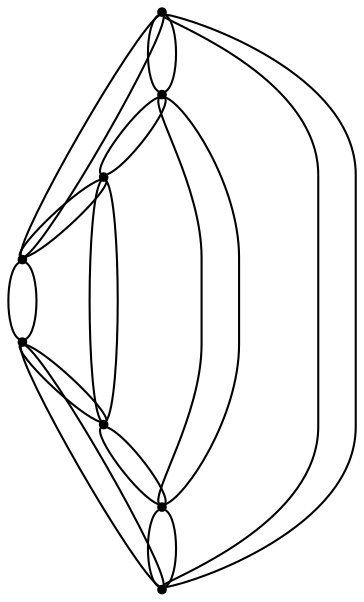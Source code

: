 graph {
  node [shape=point,comment="{\"directed\":false,\"doi\":\"10.1007/978-3-030-04414-5_39\",\"figure\":\"4 (2)\"}"]

  v0 [pos="1196.780186265791,891.8443286423555"]
  v1 [pos="1135.0964324431927,1015.1457192966768"]
  v2 [pos="1146.5909927683542,968.0743023157905"]
  v3 [pos="1029.8692537307056,979.9156241287052"]
  v4 [pos="1181.2412436039983,1176.7945255029038"]
  v5 [pos="1020.0510430671052,899.1204077516081"]
  v6 [pos="1040.7845394677438,944.2811115806378"]
  v7 [pos="954.2114205145474,1004.6358272499787"]

  v0 -- v5 [id="-1",pos="1196.780186265791,891.8443286423555 1147.9937696526517,862.6172200512856 1085.2093962484282,859.9097961842476 1032.4686051722563,890.3607654513153 1028.0281374430983,892.9243089905578 1023.7556085041862,895.6670458616429 1020.0510430671052,899.1204077516081"]
  v0 -- v4 [id="-2",pos="1196.780186265791,891.8443286423555 1219.2486700524712,905.6324806436614 1238.785417053045,924.9828577559517 1252.895438762166,949.4193742875598 1297.4524789272637,1026.601604639552 1271.0149583851835,1125.2869487242665 1193.8276488552417,1169.8476395975435 1189.631842827491,1172.2700697348373 1185.3724396608666,1174.482642091862 1181.2412436039983,1176.7945255029038"]
  v1 -- v4 [id="-3",pos="1135.0964324431927,1015.1457192966768 1129.2318509620225,1059.2489566753432 1137.4137170696395,1105.5416213794997 1161.380895663874,1147.0526158158584 1167.452785708502,1157.5683511202083 1174.2968232030814,1167.3603272194791 1181.2412436039983,1176.7945255029038"]
  v2 -- v1 [id="-4",pos="1146.5909927683542,968.0743023157905 1140.9988700767863,983.2738905332274 1137.0622714837575,999.055176619236 1135.0964324431927,1015.1457192966768"]
  v0 -- v2 [id="-5",pos="1196.780186265791,891.8443286423555 1174.1952606051352,913.4927022980448 1157.3598111940664,939.7101955116473 1146.5909927683542,968.0743023157905"]
  v0 -- v4 [id="-6",pos="1196.780186265791,891.8443286423555 1208.852331878612,879.7474738405945 1222.763573358351,869.1361120904944 1238.2430140257088,860.1979691858337 1338.684099200432,802.2144365516774 1467.1086665283071,836.6278120922982 1525.0929097976589,937.0634059234178 1583.0896163968796,1037.4989997545372 1548.675819092445,1165.9262535262967 1448.2348610945571,1223.9139193569476 1358.31760101791,1275.8302023089598 1245.9598146305655,1253.6815253210327 1181.2412436039983,1176.7945255029038"]
  v7 -- v5 [id="-7",pos="954.2114205145474,1004.6358272499787 940.9492051594194,999.0334907596105 929.0821843750642,989.5037873732733 921.3467642420691,976.1024642179808 903.7397672656966,945.6063415521121 914.1872807050445,906.6131299448209 944.6837771256173,889.0063487538246 969.8920532957276,874.452687534379 1000.9060593350475,879.0672974650815 1020.0510430671052,899.1204077516081"]
  v7 -- v3 [id="-8",pos="954.2114205145474,1004.6358272499787 956.9793777645639,1003.0629211871579 959.731922368274,1001.3538533467351 962.5574003373971,999.7226011952829 983.8470473455573,987.4313173220571 1006.892425203696,980.9346652033898 1029.8692537307056,979.9156241287052"]
  v4 -- v7 [id="-9",pos="1181.2412436039983,1176.7945255029038 1106.0816738327724,1211.3791217894454 1015.5396560282769,1183.7668246403116 973.4050121009002,1110.7847703895277 954.1125698585379,1077.3711663595514 948.1296245786937,1039.9254551558333 954.2114205145474,1004.6358272499787"]
  v3 -- v7 [id="-10",pos="1029.8692537307056,979.9156241287052 1024.2982205104486,987.5690888500974 1017.1967286340443,994.3852577907646 1008.4439471397228,999.4392546786622 991.348910175062,1009.3088662936455 971.5825273063992,1010.3631684414402 954.2114205145474,1004.6358272499787"]
  v6 -- v5 [id="-11",pos="1040.7845394677438,944.2811115806378 1040.3533191910947,933.4250529565991 1037.5990148028366,922.4202019899899 1031.7810236116889,912.343139214506 1028.7278662216777,907.054931213509 1025.0316193123408,902.3695790260213 1020.0510430671052,899.1204077516081"]
  v6 -- v2 [id="-12",pos="1040.7845394677438,944.2811115806378 1066.1279955467633,975.1103617166675 1109.710849948977,985.0405572030766 1146.5909927683542,968.0743023157905"]
  v2 -- v0 [id="-13",pos="1146.5909927683542,968.0743023157905 1148.5082069929963,966.6139480026986 1150.6375248922807,965.4968760581413 1152.7378307535398,964.284065748702 1179.8070299028964,948.6546026769377 1195.5177397015855,920.9076035394621 1196.780186265791,891.8443286423555"]
  v7 -- v4 [id="-14",pos="954.2114205145474,1004.6358272499787 888.7660521192176,1048.4612762541567 867.5774541159706,1136.1051674467228 907.4902757299367,1205.2361315727194 949.0344330760902,1277.1925390397407 1041.0449022440077,1301.8461659036304 1113.0063884307003,1260.3025812962003 1146.4815402347722,1240.976147327391 1169.7193566940387,1210.7279475745818 1181.2412436039983,1176.7945255029038"]
  v3 -- v6 [id="-15",pos="1029.8692537307056,979.9156241287052 1036.5688969635655,969.2081088917645 1040.309958122236,956.8445792870581 1040.7845394677438,944.2811115806378"]
  v6 -- v2 [id="-16",pos="1040.7845394677438,944.2811115806378 1045.443376480729,937.4952278707285 1051.6956489203528,931.6731405709897 1059.2937607086228,927.286997285431 1087.4982762016925,911.0053824782706 1123.5623201222231,920.6693045839634 1139.8440072969358,948.8693412155741 1143.3724830506778,954.9815288917582 1145.6826246802375,961.4628359684141 1146.5909927683542,968.0743023157905"]
  v6 -- v3 [id="-17",pos="1040.7845394677438,944.2811115806378 1033.2955798913163,954.6318158450968 1029.4954254299726,967.2049675991982 1029.8692537307056,979.9156241287052"]
  v5 -- v6 [id="-18",pos="1020.0510430671052,899.1204077516081 1021.9600255005157,910.274412435986 1025.6209021300704,921.4111419420603 1031.6393486170577,931.833449841952 1034.269508521611,936.3893776269792 1037.2430299519497,940.6235480928788 1040.7845394677438,944.2811115806378"]
  v5 -- v7 [id="-19",pos="1020.0510430671052,899.1204077516081 983.339112177217,924.3233926588093 960.4971910388919,962.9960117848939 954.2114205145474,1004.6358272499787"]
  v4 -- v1 [id="-20",pos="1181.2412436039983,1176.7945255029038 1193.5765305639743,1137.491709628327 1190.2928927947428,1093.274850038301 1168.0776462853112,1054.7931841152583 1159.161330343152,1039.3503470278674 1147.920853752032,1026.0861744610972 1135.0964324431927,1015.1457192966768"]
  v1 -- v3 [id="-21",pos="1135.0964324431927,1015.1457192966768 1130.4865095811324,1020.6799633653474 1124.8854163304609,1025.5948706443169 1118.2614624460905,1029.4186641950564 1090.0569469530208,1045.7002154145785 1053.9970362796407,1036.0404900930187 1037.71115226936,1007.8363202649133 1032.6189564474198,999.0166431305282 1030.0642524617745,989.4273701475406 1029.8692537307056,979.9156241287052"]
  v5 -- v0 [id="-22",pos="1020.0510430671052,899.1204077516081 1015.9845665637074,864.5756770367022 1032.110212512454,829.197665244028 1064.0862289852607,810.7364518473448 1106.488829970336,786.2578817519147 1160.714107515894,800.7849864408984 1185.1929776160434,843.1829345576002 1194.0448722950377,858.5160848847145 1197.7955994788465,875.3941296020607 1196.780186265791,891.8443286423555"]
  v1 -- v3 [id="-23",pos="1135.0964324431927,1015.1457192966768 1105.7004216430412,990.3257223332237 1067.8805781646613,977.7723843101949 1029.8692537307056,979.9156241287052"]
  v1 -- v2 [id="-24",pos="1135.0964324431927,1015.1457192966768 1145.436275139437,1001.8428721919622 1149.8032677709466,984.656285429757 1146.5909927683542,968.0743023157905"]
}